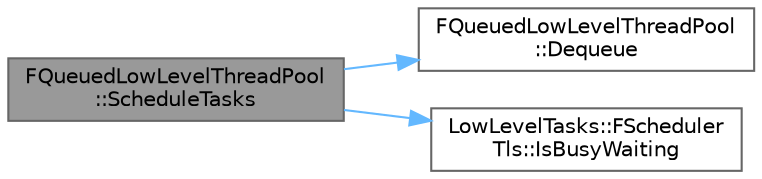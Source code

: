 digraph "FQueuedLowLevelThreadPool::ScheduleTasks"
{
 // INTERACTIVE_SVG=YES
 // LATEX_PDF_SIZE
  bgcolor="transparent";
  edge [fontname=Helvetica,fontsize=10,labelfontname=Helvetica,labelfontsize=10];
  node [fontname=Helvetica,fontsize=10,shape=box,height=0.2,width=0.4];
  rankdir="LR";
  Node1 [id="Node000001",label="FQueuedLowLevelThreadPool\l::ScheduleTasks",height=0.2,width=0.4,color="gray40", fillcolor="grey60", style="filled", fontcolor="black",tooltip=" "];
  Node1 -> Node2 [id="edge1_Node000001_Node000002",color="steelblue1",style="solid",tooltip=" "];
  Node2 [id="Node000002",label="FQueuedLowLevelThreadPool\l::Dequeue",height=0.2,width=0.4,color="grey40", fillcolor="white", style="filled",URL="$df/d8c/classFQueuedLowLevelThreadPool.html#af7974984f4c087eb10a9ef531e75f311",tooltip=" "];
  Node1 -> Node3 [id="edge2_Node000001_Node000003",color="steelblue1",style="solid",tooltip=" "];
  Node3 [id="Node000003",label="LowLevelTasks::FScheduler\lTls::IsBusyWaiting",height=0.2,width=0.4,color="grey40", fillcolor="white", style="filled",URL="$dd/d7c/classLowLevelTasks_1_1FSchedulerTls.html#a341960ce37cfff2f89eed89ecde949b7",tooltip=" "];
}
